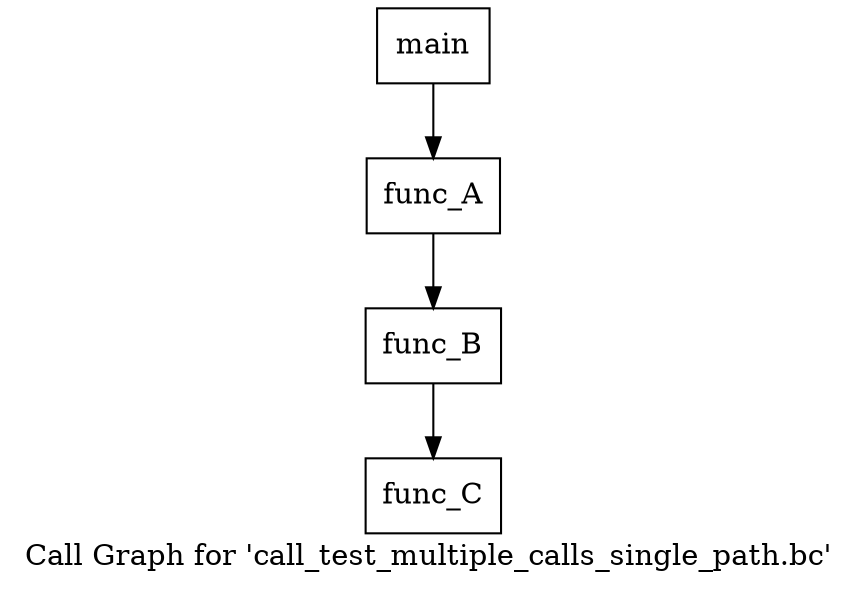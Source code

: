 digraph "Call Graph for 'call_test_multiple_calls_single_path.bc'  "{
label="Call Graph for 'call_test_multiple_calls_single_path.bc' ";
Node_3[shape=box,style=solid,label="main"]
"Node_3"->"Node_2"
Node_2[shape=box,style=solid,label="func_A"]
"Node_2"->"Node_1"
Node_1[shape=box,style=solid,label="func_B"]
"Node_1"->"Node_0"
Node_0[shape=box,style=solid,label="func_C"]
}

